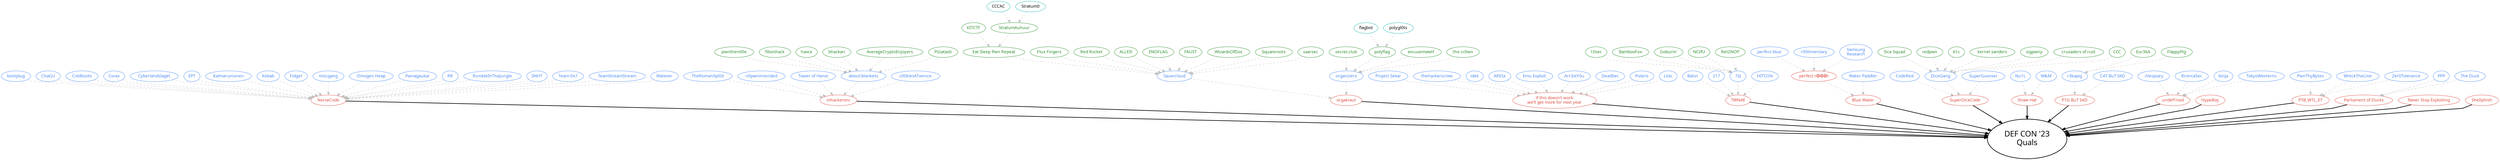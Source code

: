 digraph teams {
  node [fontname = "Cascadia Code"];
  overlap = false;
  // splines = true;
  splines = polyline;
  // sep="+1"; // 0.1, +1
  // esep=1;

  // level 0
  DEFCON [label="DEF CON '23\nQuals" style="bold" fontsize="26pt" href="https://nautilus.institute/", margin="0.25"];

  // level 1
  // team clusters (red)
  subgraph {
    node [color="#db4437" fontcolor="#db4437"];
    "NorseCode" [href="https://ctftime.org/team/110823/"];
    "mhackeroni" [href="https://ctftime.org/team/57788/"];
    "orgakraut" [href="https://ctftime.org/team/229364"];
    "if this doesn't work we'll get more for next year" [href="https://ctftime.org/team/220769/", label="if this doesn't work\nwe'll get more for next year"];
    "TWN48" [href="https://ctftime.org/team/229439"];
    "Blue Water" [href="https://ctftime.org/team/205897"];
    "SuperDiceCode" [href="https://ctftime.org/team/222838"];
    "Straw Hat" [href="https://ctftime.org/team/19208"];
    "P1G BuT S4D" [href="https://ctftime.org/team/222421"];
    "undef1ned" [href="https://ctftime.org/team/189869"];
    "HypeBoy" [href="https://ctftime.org/team/221939"];
    "PTB_WTL_0T" [href="https://ctftime.org/team/119975"];
    "Parliament of Ducks" [];
    "Never Stop Exploiting";
    "Shellphish" [href="https://ctftime.org/team/285"];
    
    // "Katzebin" [href="https://ctftime.org/team/141539"];

    // these are clusters from 2022 that got re-merged into even bigger clusters 2023
    "perfect r✪✪✪t" [href="https://ctftime.org/team/176403"];
  }

  // level 2
  // individual teams (blue)
  subgraph {
    node [color="#4285f4" fontcolor="#4285f4"];

    // Norsecode
    "bootplug" [];
    "ChaGU" [];
    "Coldboots" [];
    "Corax" [];
    "Cyberlandslaget" [];
    "EPT" [];
    "Kalmarunionen" [];
    "Kebab" [];
    "Fidget" [];
    "miscgang" [];
    "Omogen Heap" [];
    "Pwnagaukar" [];
    "RR" [];
    "RumbleInTheJungle" [];
    "SNHT" [];
    "Team-0x7" [];
    "TeamStreamStream" [];
    "Watever" [];

    // if this doesn't work we'll get more for next year
    "Project Sekai" [href=""];
    "thehackerscrew" [href=""];
    "idek" [href=""];
    "ARESx" [href=""];
    "Emu Exploit" [href=""];
    "Arr3stY0u" [href=""];
    "DeadSec" [href=""];
    "Polaris" [href=""];
    "Lilac" [href=""];

    // mhackeroni
    "TheRomanXpl0it" [href="https://ctftime.org/team/46516"];
    "n0pwnintended";
    "Tower of Hanoi" [href="https://ctftime.org/team/300"];
    "about:blankets" [href="https://ctftime.org/team/208552"];
    "c00kiesATvenice" [href="https://ctftime.org/team/1752"];

    // Blue Water
    "Water Paddler" [href="https://ctftime.org/team/155019"]
    "perfect blue" [href="https://ctftime.org/team/53802"];
    "r00timentary" [href="https://ctftime.org/team/32783"];
    "Samsung Research" [href="" label="Samsung\nResearch"];

    // TWN48
    "Balsn" [href="https://ctftime.org/team/16978"];
    "217" [href="https://ctftime.org/team/5160"];
    "TSJ" [href="https://ctftime.org/team/150366"];
    "HITCON" [href="https://ctftime.org/team/8299"];

    // PTB_WTL_0T
    "PwnThyBytes" [href="https://ctftime.org/team/59199"];
    "WreckTheLine" [href="https://ctftime.org/team/57908"];
    "Zer0Tolerance";

    // undef1ned 
    "./Vespiary" [href="https://ctftime.org/team/80092"];
    "RicercaSec" [href=""];
    "binja" [href="https://ctftime.org/team/9083"];
    "TokyoWesterns" [href="https://ctftime.org/team/12599"];

    // Straw Hat
    "Nu1L" [href="https://ctftime.org/team/19208"];
    "W&M" [href="https://ctftime.org/team/54666"];

    // SuperDiceCode
    "CodeRed" [href="https://ctftime.org/team/4004"];
    "DiceGang" [href="https://ctftime.org/team/109452"];
    "SuperGuesser" [href="https://ctftime.org/team/130817"];

    // Katzebin
    // "AAA" [href=""];
    // "Oops" [href="https://ctftime.org/team/4419"];
    // "Tencent" [href="https://ctftime.org/team/32578"];

    // P1G BuT S4D
    "r3kapig" [href="https://ctftime.org/team/58979"]
    "C4T BuT S4D" [href="https://ctftime.org/team/83435"]

    // orgakraut
    "Sauercloud" [href="https://ctftime.org/team/54748"]
    "organizers" [href="https://ctftime.org/team/42934"]

    // Parliament of Ducks
    "PPP" [href="https://ctftime.org/team/284"];
    "The Duck" [href="https://ctftime.org/team/111501"];
  }

  // level 3
  // teams of the above (green)
  subgraph {
    node [color="#228B22" fontcolor="#228B22"];

    // Sauercloud (Germany)
    "KITCTF" [href="https://ctftime.org/team/7221"];
    "Eat Sleep Pwn Repeat" [href="https://ctftime.org/team/15712"];
    "Flux Fingers" [href="https://ctftime.org/team/551"];
    "Red Rocket" [href="https://ctftime.org/team/48677"];
    "ALLES!" [href="https://ctftime.org/team/18419"];
    "ENOFLAG" [href="https://ctftime.org/team/1438"];
    "FAUST" [href="https://ctftime.org/team/550"];
    "WizardsOfDos" [href="https://ctftime.org/team/561"];
    "Squareroots" [href="https://ctftime.org/team/554"];
    "saarsec" [href="https://ctftime.org/team/15337"];

    // organizers
    "secret.club" [href="https://secret.club"];
    "polyflag" [href="https://ctftime.org/team/112451"];
    "excusemewtf" [href="https://ctftime.org/team/104977/"];
    "the cr0wn" [href="https://ctftime.org/team/48976/"];

    // TSJ
    "10sec" [href="https://ctftime.org/team/61603"];
    "BambooFox" [href="https://ctftime.org/team/9871"];
    "Goburin'" [href="https://ctftime.org/team/111613"];
    "NCtfU" [href="https://ctftime.org/team/139610"];
    "Ret2NOP" [href="https://ctftime.org/team/139617"];

    // ESPR
    "StratumAuhuur" [href="https://ctftime.org/team/5317"];

    // DiceGang
    "Sice Squad" [href="https://ctftime.org/team/55508"]
    "redpwn" [href="https://ctftime.org/team/59759"]
    "b1c" [href="https://ctftime.org/team/36439"]
    "kernel sanders" [href="https://ctftime.org/team/397"]
    "sigpwny" [href="https://ctftime.org/team/27763"]
    "crusaders of rust" [href="https://ctftime.org/team/132628/"]
    "CCC" [href="https://ctftime.org/team/114056/"]

    // r3kapig
    "Eur3kA" [href="https://ctftime.org/team/48512"];
    "FlappyPig" [href="https://ctftime.org/team/12692"];

    // about:blankets
    "pwnthem0le" [href="https://ctftime.org/team/60467"];
    "fibonhack" [href="https://ctftime.org/team/117538"];
    "havce" [href="https://ctftime.org/team/162123"];
    "bhackari" [href="https://ctftime.org/team/151661"];
    "AverageCryptoEnjoyers" [href="https://ctftime.org/team/190452"];
    "PGiatasti" [href="https://ctftime.org/team/80262"];
  }

  // level 4
  // teams of the teams of the teams of the clusters (this is getting wild)
  subgraph {
    node [color="#12b2af" fontcolor="#000000"];
    "CCCAC" [href="https://ctftime.org/team/555"];
    "Stratum0" [href="https://ctftime.org/team/1684"];

    // polyflag
    "flagbot" [href="https://ctftime.org/team/34878"];
    "polygl0ts" [href="https://ctftime.org/team/53791"];
  }

  // level 1 -> level 0
  // primary edges
  subgraph {
    edge [len=3];
    "Blue Water" -> DEFCON [style="bold"];
    "orgakraut" -> DEFCON [style="bold"];
    "TWN48" -> DEFCON [style="bold"];
    "PTB_WTL_0T" -> DEFCON [style="bold"];
    "undef1ned" -> DEFCON [style="bold"];
    "Straw Hat" -> DEFCON [style="bold"];
    "Parliament of Ducks" -> DEFCON [style="bold"];
    // "Katzebin" -> DEFCON [style="bold"];
    "SuperDiceCode" -> DEFCON [style="bold"];
    "Shellphish" -> DEFCON [style="bold"];
    "P1G BuT S4D" -> DEFCON [style="bold"];
    "if this doesn't work we'll get more for next year" -> DEFCON [style="bold"];
    "HypeBoy" -> DEFCON [style="bold"];
    "mhackeroni" -> DEFCON [style="bold"];
    "Never Stop Exploiting" -> DEFCON [style="bold"];
    "NorseCode" -> DEFCON [style="bold"];
  }

  // level 2 -> level 1
  // secondary edges (teams to clusters)
  subgraph {
    edge [weight=1 style="dashed" color="grey"];

    // NorseCode
    "bootplug" -> "NorseCode";
    "ChaGU" -> "NorseCode";
    "Coldboots" -> "NorseCode";
    "Corax" -> "NorseCode";
    "Cyberlandslaget" -> "NorseCode";
    "EPT" -> "NorseCode";
    "Kalmarunionen" -> "NorseCode";
    "Kebab" -> "NorseCode";
    "Fidget" -> "NorseCode";
    "miscgang" -> "NorseCode";
    "Omogen Heap" -> "NorseCode";
    "Pwnagaukar" -> "NorseCode";
    "RR" -> "NorseCode";
    "RumbleInTheJungle" -> "NorseCode";
    "SNHT" -> "NorseCode";
    "Team-0x7" -> "NorseCode";
    "TeamStreamStream" -> "NorseCode";
    "Watever" -> "NorseCode";

    // mhackeroni
    "TheRomanXpl0it" -> "mhackeroni";
    "n0pwnintended" -> "mhackeroni";
    "Tower of Hanoi" -> "mhackeroni";
    "about:blankets" -> "mhackeroni";
    "c00kiesATvenice" -> "mhackeroni";

    // Blue Water
    "perfect r✪✪✪t" -> "Blue Water";
    "Water Paddler" -> "Blue Water";
    "perfect blue" ->"perfect r✪✪✪t";
    "r00timentary" -> "perfect r✪✪✪t";
    "Samsung Research" -> "perfect r✪✪✪t";

    // if this doesn't work we'll get more for next year
    "Project Sekai" -> "if this doesn't work we'll get more for next year";
    "thehackerscrew" -> "if this doesn't work we'll get more for next year";
    "idek" -> "if this doesn't work we'll get more for next year";
    "ARESx" -> "if this doesn't work we'll get more for next year";
    "Emu Exploit" -> "if this doesn't work we'll get more for next year";
    "Arr3stY0u" -> "if this doesn't work we'll get more for next year";
    "DeadSec" -> "if this doesn't work we'll get more for next year";
    "Polaris" -> "if this doesn't work we'll get more for next year";
    "Lilac" -> "if this doesn't work we'll get more for next year";

    // orgakraut
    "organizers" -> "orgakraut";
    "Sauercloud" -> "orgakraut";

    // TWN48
    "Balsn" -> "TWN48";
    "217" -> "TWN48";
    "TSJ" -> "TWN48";
    "HITCON" -> "TWN48";

    // PTB_WTL
    "PwnThyBytes" -> "PTB_WTL_0T";
    "WreckTheLine" -> "PTB_WTL_0T";
    "Zer0Tolerance" -> "PTB_WTL_0T"

    // undef1ned
    "./Vespiary" -> "undef1ned";
    "RicercaSec" -> "undef1ned";
    "binja" -> "undef1ned";
    "TokyoWesterns" -> "undef1ned";

    // Straw Hat
    "Nu1L" -> "Straw Hat";
    "W&M" -> "Straw Hat";

    // SuperDiceCode
    "CodeRed" -> "SuperDiceCode";
    "DiceGang" -> "SuperDiceCode";
    "SuperGuesser" -> "SuperDiceCode";

    // Katzebin
    // "AAA" -> "Katzebin";
    // "Oops" -> "Katzebin";
    // "Tencent" -> "Katzebin";

    // P1G BuT S4D
    "r3kapig" -> "P1G BuT S4D";
    "C4T BuT S4D" -> "P1G BuT S4D";

    // Parliament of Ducks
    "PPP" -> "Parliament of Ducks";
    "The Duck" -> "Parliament of Ducks";
  }

  // level 3 -> level 2
  // ternary edges (people to teams)
  subgraph {
    edge [weight=1 style="dashed" color="grey"];
    // TSJ
    "10sec" -> "TSJ";
    "BambooFox" -> "TSJ";
    "Goburin'" -> "TSJ";
    "NCtfU" -> "TSJ";
    "Ret2NOP" -> "TSJ";

    // ESPR
    "KITCTF" -> "Eat Sleep Pwn Repeat";
    "StratumAuhuur" -> "Eat Sleep Pwn Repeat";

    // Sauercloud (Germany)
    "Eat Sleep Pwn Repeat" -> "Sauercloud";   
    "Flux Fingers" -> "Sauercloud";   
    "Red Rocket" -> "Sauercloud";   
    "ALLES!" -> "Sauercloud";   
    "ENOFLAG" -> "Sauercloud";   
    "FAUST" -> "Sauercloud";   
    "WizardsOfDos" -> "Sauercloud";   
    "Squareroots" -> "Sauercloud";   
    "saarsec" -> "Sauercloud";

    // organizers
    "secret.club" -> "organizers";
    "polyflag" -> "organizers";
    "excusemewtf" -> "organizers";
    "the cr0wn" -> "organizers";

    // about:blankets
    "havce" -> "about:blankets";
    "PGiatasti" -> "about:blankets";
    "AverageCryptoEnjoyers" -> "about:blankets";
    "bhackari" -> "about:blankets";
    "fibonhack" -> "about:blankets";
    "pwnthem0le" -> "about:blankets";

    // r3kapig
    "Eur3kA" -> "r3kapig";
    "FlappyPig" -> "r3kapig";
  }

  // level 4 -> level 3
  // quadinary (how do you call this?) edges
  subgraph {
    edge [weight=1 style="dashed" color="grey"];

    // StratumAuhuur
    "Stratum0" -> "StratumAuhuur";
    "CCCAC" -> "StratumAuhuur";

    // polyflag
    "flagbot" -> "polyflag";
    "polygl0ts" -> "polyflag";

    // Dice Gang
    "Sice Squad"-> "DiceGang"
    "redpwn"-> "DiceGang"
    "b1c"-> "DiceGang"
    "kernel sanders"-> "DiceGang"
    "sigpwny"-> "DiceGang"
    "crusaders of rust" -> "DiceGang"
    "CCC" -> "DiceGang";
  }
}

